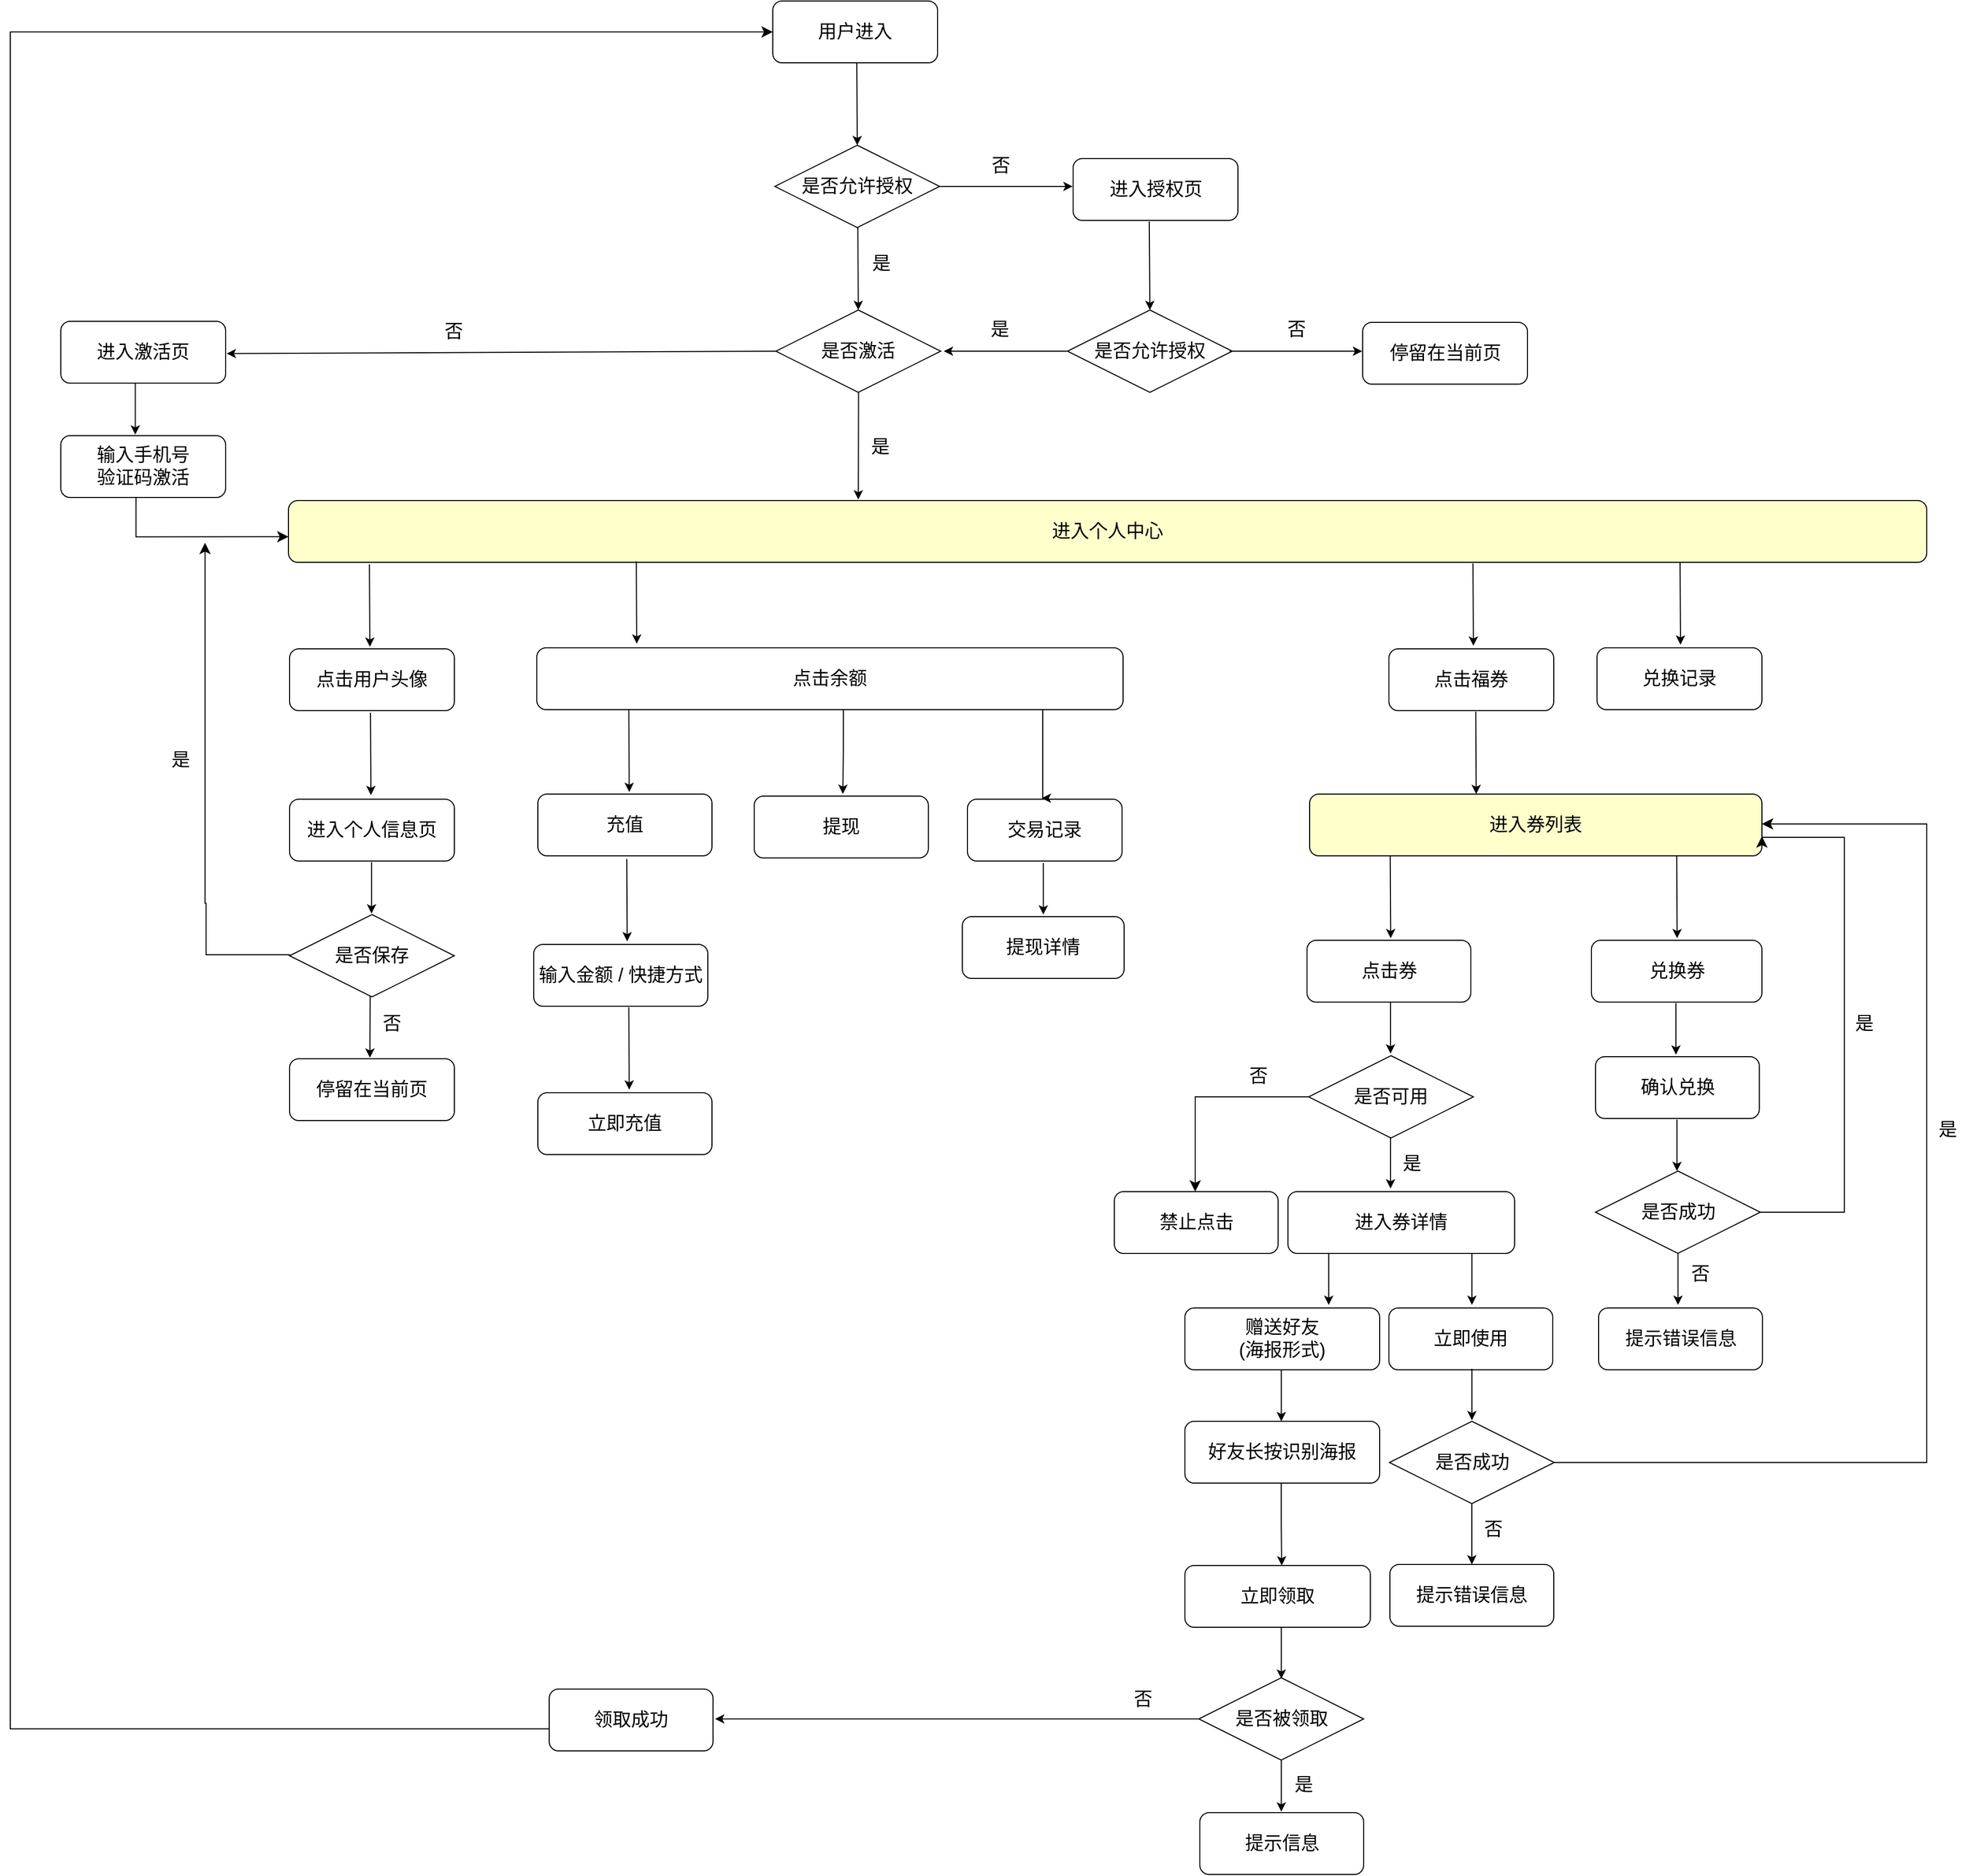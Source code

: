 <mxfile version="21.2.9" type="github">
  <diagram name="第 1 页" id="RvbOkiFRiEU_Y_Q_C5jR">
    <mxGraphModel dx="3447" dy="3249" grid="1" gridSize="10" guides="1" tooltips="1" connect="1" arrows="1" fold="1" page="1" pageScale="1" pageWidth="827" pageHeight="1169" math="0" shadow="0">
      <root>
        <mxCell id="0" />
        <mxCell id="1" parent="0" />
        <mxCell id="TUClwBRdHytam8DGEJX_-6" value="&lt;font style=&quot;font-size: 18px;&quot;&gt;是否激活&lt;/font&gt;" style="rhombus;whiteSpace=wrap;html=1;" vertex="1" parent="1">
          <mxGeometry x="-817" y="-976" width="160" height="80" as="geometry" />
        </mxCell>
        <mxCell id="TUClwBRdHytam8DGEJX_-8" value="" style="endArrow=classic;html=1;rounded=0;" edge="1" parent="1">
          <mxGeometry width="50" height="50" relative="1" as="geometry">
            <mxPoint x="-736.71" y="-896" as="sourcePoint" />
            <mxPoint x="-737" y="-792" as="targetPoint" />
          </mxGeometry>
        </mxCell>
        <mxCell id="TUClwBRdHytam8DGEJX_-10" value="&lt;font style=&quot;font-size: 18px;&quot;&gt;是&lt;/font&gt;" style="text;html=1;align=center;verticalAlign=middle;resizable=0;points=[];autosize=1;strokeColor=none;fillColor=none;" vertex="1" parent="1">
          <mxGeometry x="-736" y="-863" width="40" height="40" as="geometry" />
        </mxCell>
        <mxCell id="TUClwBRdHytam8DGEJX_-11" value="" style="endArrow=classic;html=1;rounded=0;exitX=0;exitY=0.5;exitDx=0;exitDy=0;" edge="1" parent="1" source="TUClwBRdHytam8DGEJX_-6">
          <mxGeometry width="50" height="50" relative="1" as="geometry">
            <mxPoint x="-907.0" y="-935.44" as="sourcePoint" />
            <mxPoint x="-1350" y="-933.71" as="targetPoint" />
          </mxGeometry>
        </mxCell>
        <mxCell id="TUClwBRdHytam8DGEJX_-13" value="&lt;font style=&quot;font-size: 18px;&quot;&gt;否&lt;/font&gt;" style="text;html=1;align=center;verticalAlign=middle;resizable=0;points=[];autosize=1;strokeColor=none;fillColor=none;" vertex="1" parent="1">
          <mxGeometry x="-1150" y="-975" width="40" height="40" as="geometry" />
        </mxCell>
        <mxCell id="TUClwBRdHytam8DGEJX_-14" value="&lt;font style=&quot;font-size: 18px;&quot;&gt;进入个人中心&lt;/font&gt;" style="rounded=1;whiteSpace=wrap;html=1;fillColor=#FFFFCC;" vertex="1" parent="1">
          <mxGeometry x="-1290" y="-791" width="1590" height="60" as="geometry" />
        </mxCell>
        <mxCell id="TUClwBRdHytam8DGEJX_-15" value="&lt;font style=&quot;font-size: 18px;&quot;&gt;进入激活页&lt;/font&gt;" style="rounded=1;whiteSpace=wrap;html=1;" vertex="1" parent="1">
          <mxGeometry x="-1511" y="-965" width="160" height="60" as="geometry" />
        </mxCell>
        <mxCell id="TUClwBRdHytam8DGEJX_-17" value="" style="edgeStyle=segmentEdgeStyle;endArrow=classic;html=1;curved=0;rounded=0;endSize=8;startSize=8;entryX=0;entryY=0.586;entryDx=0;entryDy=0;entryPerimeter=0;" edge="1" parent="1" target="TUClwBRdHytam8DGEJX_-14">
          <mxGeometry width="50" height="50" relative="1" as="geometry">
            <mxPoint x="-1438" y="-796" as="sourcePoint" />
            <mxPoint x="-1208" y="-755" as="targetPoint" />
            <Array as="points">
              <mxPoint x="-1438" y="-756" />
            </Array>
          </mxGeometry>
        </mxCell>
        <mxCell id="TUClwBRdHytam8DGEJX_-18" value="&lt;font style=&quot;font-size: 18px;&quot;&gt;输入手机号&lt;br&gt;验证码激活&lt;br&gt;&lt;/font&gt;" style="rounded=1;whiteSpace=wrap;html=1;" vertex="1" parent="1">
          <mxGeometry x="-1511" y="-854" width="160" height="60" as="geometry" />
        </mxCell>
        <mxCell id="TUClwBRdHytam8DGEJX_-19" value="" style="endArrow=classic;html=1;rounded=0;" edge="1" parent="1">
          <mxGeometry width="50" height="50" relative="1" as="geometry">
            <mxPoint x="-1438.71" y="-905" as="sourcePoint" />
            <mxPoint x="-1438.71" y="-855" as="targetPoint" />
          </mxGeometry>
        </mxCell>
        <mxCell id="TUClwBRdHytam8DGEJX_-20" value="" style="endArrow=classic;html=1;rounded=0;" edge="1" parent="1">
          <mxGeometry width="50" height="50" relative="1" as="geometry">
            <mxPoint x="-1211.43" y="-729" as="sourcePoint" />
            <mxPoint x="-1211" y="-649" as="targetPoint" />
          </mxGeometry>
        </mxCell>
        <mxCell id="TUClwBRdHytam8DGEJX_-21" value="" style="endArrow=classic;html=1;rounded=0;" edge="1" parent="1">
          <mxGeometry width="50" height="50" relative="1" as="geometry">
            <mxPoint x="-737.43" y="-1056" as="sourcePoint" />
            <mxPoint x="-737" y="-976" as="targetPoint" />
          </mxGeometry>
        </mxCell>
        <mxCell id="TUClwBRdHytam8DGEJX_-22" value="&lt;font style=&quot;font-size: 18px;&quot;&gt;点击用户头像&lt;/font&gt;" style="rounded=1;whiteSpace=wrap;html=1;" vertex="1" parent="1">
          <mxGeometry x="-1289" y="-647" width="160" height="60" as="geometry" />
        </mxCell>
        <mxCell id="TUClwBRdHytam8DGEJX_-25" value="" style="endArrow=classic;html=1;rounded=0;" edge="1" parent="1">
          <mxGeometry width="50" height="50" relative="1" as="geometry">
            <mxPoint x="-1210.43" y="-585" as="sourcePoint" />
            <mxPoint x="-1210" y="-505" as="targetPoint" />
          </mxGeometry>
        </mxCell>
        <mxCell id="TUClwBRdHytam8DGEJX_-26" value="&lt;font style=&quot;font-size: 18px;&quot;&gt;进入个人信息页&lt;/font&gt;" style="rounded=1;whiteSpace=wrap;html=1;" vertex="1" parent="1">
          <mxGeometry x="-1289" y="-501" width="160" height="60" as="geometry" />
        </mxCell>
        <mxCell id="TUClwBRdHytam8DGEJX_-27" value="&lt;font style=&quot;font-size: 18px;&quot;&gt;是否保存&lt;/font&gt;" style="rhombus;whiteSpace=wrap;html=1;" vertex="1" parent="1">
          <mxGeometry x="-1289" y="-389" width="160" height="80" as="geometry" />
        </mxCell>
        <mxCell id="TUClwBRdHytam8DGEJX_-29" value="" style="endArrow=classic;html=1;rounded=0;" edge="1" parent="1">
          <mxGeometry width="50" height="50" relative="1" as="geometry">
            <mxPoint x="-1209.43" y="-440" as="sourcePoint" />
            <mxPoint x="-1209.43" y="-390" as="targetPoint" />
          </mxGeometry>
        </mxCell>
        <mxCell id="TUClwBRdHytam8DGEJX_-32" value="" style="edgeStyle=segmentEdgeStyle;endArrow=classic;html=1;curved=0;rounded=0;endSize=8;startSize=8;exitX=0;exitY=0.5;exitDx=0;exitDy=0;" edge="1" parent="1" source="TUClwBRdHytam8DGEJX_-27">
          <mxGeometry width="50" height="50" relative="1" as="geometry">
            <mxPoint x="-1270" y="-350" as="sourcePoint" />
            <mxPoint x="-1371" y="-750" as="targetPoint" />
            <Array as="points">
              <mxPoint x="-1370" y="-350" />
              <mxPoint x="-1370" y="-400" />
            </Array>
          </mxGeometry>
        </mxCell>
        <mxCell id="TUClwBRdHytam8DGEJX_-33" value="&lt;font style=&quot;font-size: 18px;&quot;&gt;是&lt;/font&gt;" style="text;html=1;align=center;verticalAlign=middle;resizable=0;points=[];autosize=1;strokeColor=none;fillColor=none;" vertex="1" parent="1">
          <mxGeometry x="-1415" y="-559" width="40" height="40" as="geometry" />
        </mxCell>
        <mxCell id="TUClwBRdHytam8DGEJX_-36" value="" style="endArrow=classic;html=1;rounded=0;" edge="1" parent="1">
          <mxGeometry width="50" height="50" relative="1" as="geometry">
            <mxPoint x="-1210.71" y="-310" as="sourcePoint" />
            <mxPoint x="-1211" y="-250" as="targetPoint" />
          </mxGeometry>
        </mxCell>
        <mxCell id="TUClwBRdHytam8DGEJX_-37" value="&lt;font style=&quot;font-size: 18px;&quot;&gt;否&lt;/font&gt;" style="text;html=1;align=center;verticalAlign=middle;resizable=0;points=[];autosize=1;strokeColor=none;fillColor=none;" vertex="1" parent="1">
          <mxGeometry x="-1210" y="-303" width="40" height="40" as="geometry" />
        </mxCell>
        <mxCell id="TUClwBRdHytam8DGEJX_-38" value="&lt;font style=&quot;font-size: 18px;&quot;&gt;停留在当前页&lt;/font&gt;" style="rounded=1;whiteSpace=wrap;html=1;" vertex="1" parent="1">
          <mxGeometry x="-1289" y="-249" width="160" height="60" as="geometry" />
        </mxCell>
        <mxCell id="TUClwBRdHytam8DGEJX_-39" value="" style="endArrow=classic;html=1;rounded=0;" edge="1" parent="1">
          <mxGeometry width="50" height="50" relative="1" as="geometry">
            <mxPoint x="-952.43" y="-732" as="sourcePoint" />
            <mxPoint x="-952" y="-652" as="targetPoint" />
          </mxGeometry>
        </mxCell>
        <mxCell id="TUClwBRdHytam8DGEJX_-138" style="edgeStyle=orthogonalEdgeStyle;rounded=0;orthogonalLoop=1;jettySize=auto;html=1;entryX=0.509;entryY=-0.036;entryDx=0;entryDy=0;entryPerimeter=0;" edge="1" parent="1" target="TUClwBRdHytam8DGEJX_-134">
          <mxGeometry relative="1" as="geometry">
            <mxPoint x="-751.476" y="-588" as="sourcePoint" />
            <mxPoint x="-751.992" y="-501.72" as="targetPoint" />
            <Array as="points">
              <mxPoint x="-751" y="-550" />
              <mxPoint x="-752" y="-550" />
            </Array>
          </mxGeometry>
        </mxCell>
        <mxCell id="TUClwBRdHytam8DGEJX_-40" value="&lt;font style=&quot;font-size: 18px;&quot;&gt;点击余额&lt;/font&gt;" style="rounded=1;whiteSpace=wrap;html=1;" vertex="1" parent="1">
          <mxGeometry x="-1049" y="-648" width="569" height="60" as="geometry" />
        </mxCell>
        <mxCell id="TUClwBRdHytam8DGEJX_-41" value="&lt;font style=&quot;font-size: 18px;&quot;&gt;点击福券&lt;/font&gt;" style="rounded=1;whiteSpace=wrap;html=1;" vertex="1" parent="1">
          <mxGeometry x="-222" y="-647" width="160" height="60" as="geometry" />
        </mxCell>
        <mxCell id="TUClwBRdHytam8DGEJX_-42" value="" style="endArrow=classic;html=1;rounded=0;" edge="1" parent="1">
          <mxGeometry width="50" height="50" relative="1" as="geometry">
            <mxPoint x="-140.43" y="-730" as="sourcePoint" />
            <mxPoint x="-140" y="-650" as="targetPoint" />
          </mxGeometry>
        </mxCell>
        <mxCell id="TUClwBRdHytam8DGEJX_-43" value="" style="endArrow=classic;html=1;rounded=0;" edge="1" parent="1">
          <mxGeometry width="50" height="50" relative="1" as="geometry">
            <mxPoint x="-959.71" y="-588" as="sourcePoint" />
            <mxPoint x="-959.28" y="-508" as="targetPoint" />
          </mxGeometry>
        </mxCell>
        <mxCell id="TUClwBRdHytam8DGEJX_-46" value="&lt;font style=&quot;font-size: 18px;&quot;&gt;交易记录&lt;/font&gt;" style="rounded=1;whiteSpace=wrap;html=1;" vertex="1" parent="1">
          <mxGeometry x="-631" y="-501" width="150" height="60" as="geometry" />
        </mxCell>
        <mxCell id="TUClwBRdHytam8DGEJX_-47" value="" style="endArrow=classic;html=1;rounded=0;" edge="1" parent="1">
          <mxGeometry width="50" height="50" relative="1" as="geometry">
            <mxPoint x="-137.71" y="-586" as="sourcePoint" />
            <mxPoint x="-137.28" y="-506" as="targetPoint" />
          </mxGeometry>
        </mxCell>
        <mxCell id="TUClwBRdHytam8DGEJX_-48" value="&lt;font style=&quot;font-size: 18px;&quot;&gt;进入券列表&lt;/font&gt;" style="rounded=1;whiteSpace=wrap;html=1;fillColor=#FFFFCC;" vertex="1" parent="1">
          <mxGeometry x="-299" y="-506" width="439" height="60" as="geometry" />
        </mxCell>
        <mxCell id="TUClwBRdHytam8DGEJX_-49" value="" style="endArrow=classic;html=1;rounded=0;" edge="1" parent="1">
          <mxGeometry width="50" height="50" relative="1" as="geometry">
            <mxPoint x="-220.71" y="-446" as="sourcePoint" />
            <mxPoint x="-220.28" y="-366" as="targetPoint" />
          </mxGeometry>
        </mxCell>
        <mxCell id="TUClwBRdHytam8DGEJX_-50" value="&lt;font style=&quot;font-size: 18px;&quot;&gt;点击券&lt;/font&gt;" style="rounded=1;whiteSpace=wrap;html=1;" vertex="1" parent="1">
          <mxGeometry x="-301.5" y="-364" width="159" height="60" as="geometry" />
        </mxCell>
        <mxCell id="TUClwBRdHytam8DGEJX_-51" value="&lt;font style=&quot;font-size: 18px;&quot;&gt;是否可用&lt;/font&gt;" style="rhombus;whiteSpace=wrap;html=1;" vertex="1" parent="1">
          <mxGeometry x="-300" y="-252" width="160" height="80" as="geometry" />
        </mxCell>
        <mxCell id="TUClwBRdHytam8DGEJX_-52" value="" style="endArrow=classic;html=1;rounded=0;" edge="1" parent="1">
          <mxGeometry width="50" height="50" relative="1" as="geometry">
            <mxPoint x="-220.43" y="-304" as="sourcePoint" />
            <mxPoint x="-220.43" y="-254" as="targetPoint" />
          </mxGeometry>
        </mxCell>
        <mxCell id="TUClwBRdHytam8DGEJX_-53" value="" style="endArrow=classic;html=1;rounded=0;" edge="1" parent="1">
          <mxGeometry width="50" height="50" relative="1" as="geometry">
            <mxPoint x="-220.43" y="-173" as="sourcePoint" />
            <mxPoint x="-220.43" y="-123" as="targetPoint" />
          </mxGeometry>
        </mxCell>
        <mxCell id="TUClwBRdHytam8DGEJX_-54" value="&lt;font style=&quot;font-size: 18px;&quot;&gt;是&lt;/font&gt;" style="text;html=1;align=center;verticalAlign=middle;resizable=0;points=[];autosize=1;strokeColor=none;fillColor=none;" vertex="1" parent="1">
          <mxGeometry x="-220" y="-167" width="40" height="40" as="geometry" />
        </mxCell>
        <mxCell id="TUClwBRdHytam8DGEJX_-55" value="&lt;font style=&quot;font-size: 18px;&quot;&gt;进入券详情&lt;br&gt;&lt;/font&gt;" style="rounded=1;whiteSpace=wrap;html=1;" vertex="1" parent="1">
          <mxGeometry x="-320" y="-120" width="220" height="60" as="geometry" />
        </mxCell>
        <mxCell id="TUClwBRdHytam8DGEJX_-56" value="" style="endArrow=classic;html=1;rounded=0;" edge="1" parent="1">
          <mxGeometry width="50" height="50" relative="1" as="geometry">
            <mxPoint x="57.29" y="-446" as="sourcePoint" />
            <mxPoint x="57.72" y="-366" as="targetPoint" />
          </mxGeometry>
        </mxCell>
        <mxCell id="TUClwBRdHytam8DGEJX_-57" value="&lt;font style=&quot;font-size: 18px;&quot;&gt;兑换券&lt;/font&gt;" style="rounded=1;whiteSpace=wrap;html=1;" vertex="1" parent="1">
          <mxGeometry x="-25.5" y="-364" width="165.5" height="60" as="geometry" />
        </mxCell>
        <mxCell id="TUClwBRdHytam8DGEJX_-59" value="&lt;font style=&quot;font-size: 18px;&quot;&gt;否&lt;/font&gt;" style="text;html=1;align=center;verticalAlign=middle;resizable=0;points=[];autosize=1;strokeColor=none;fillColor=none;" vertex="1" parent="1">
          <mxGeometry x="-369" y="-252" width="40" height="40" as="geometry" />
        </mxCell>
        <mxCell id="TUClwBRdHytam8DGEJX_-60" value="&lt;font style=&quot;font-size: 18px;&quot;&gt;禁止点击&lt;/font&gt;" style="rounded=1;whiteSpace=wrap;html=1;" vertex="1" parent="1">
          <mxGeometry x="-488.5" y="-120" width="159" height="60" as="geometry" />
        </mxCell>
        <mxCell id="TUClwBRdHytam8DGEJX_-61" value="" style="edgeStyle=segmentEdgeStyle;endArrow=classic;html=1;curved=0;rounded=0;endSize=8;startSize=8;exitX=0;exitY=0.5;exitDx=0;exitDy=0;" edge="1" parent="1" source="TUClwBRdHytam8DGEJX_-51">
          <mxGeometry width="50" height="50" relative="1" as="geometry">
            <mxPoint x="-354" y="-140" as="sourcePoint" />
            <mxPoint x="-410" y="-120" as="targetPoint" />
            <Array as="points">
              <mxPoint x="-410" y="-212" />
            </Array>
          </mxGeometry>
        </mxCell>
        <mxCell id="TUClwBRdHytam8DGEJX_-63" value="" style="endArrow=classic;html=1;rounded=0;" edge="1" parent="1">
          <mxGeometry width="50" height="50" relative="1" as="geometry">
            <mxPoint x="56.57" y="-303" as="sourcePoint" />
            <mxPoint x="56.57" y="-253" as="targetPoint" />
          </mxGeometry>
        </mxCell>
        <mxCell id="TUClwBRdHytam8DGEJX_-64" value="&lt;font style=&quot;font-size: 18px;&quot;&gt;确认兑换&lt;/font&gt;" style="rounded=1;whiteSpace=wrap;html=1;" vertex="1" parent="1">
          <mxGeometry x="-21.5" y="-251" width="159" height="60" as="geometry" />
        </mxCell>
        <mxCell id="TUClwBRdHytam8DGEJX_-65" value="" style="endArrow=classic;html=1;rounded=0;" edge="1" parent="1">
          <mxGeometry width="50" height="50" relative="1" as="geometry">
            <mxPoint x="57.57" y="-190" as="sourcePoint" />
            <mxPoint x="57.57" y="-140" as="targetPoint" />
          </mxGeometry>
        </mxCell>
        <mxCell id="TUClwBRdHytam8DGEJX_-67" value="&lt;font style=&quot;font-size: 18px;&quot;&gt;是否成功&lt;/font&gt;" style="rhombus;whiteSpace=wrap;html=1;" vertex="1" parent="1">
          <mxGeometry x="-21.5" y="-140" width="160" height="80" as="geometry" />
        </mxCell>
        <mxCell id="TUClwBRdHytam8DGEJX_-68" value="" style="endArrow=classic;html=1;rounded=0;" edge="1" parent="1">
          <mxGeometry width="50" height="50" relative="1" as="geometry">
            <mxPoint x="58.57" y="-60" as="sourcePoint" />
            <mxPoint x="58.57" y="-10" as="targetPoint" />
          </mxGeometry>
        </mxCell>
        <mxCell id="TUClwBRdHytam8DGEJX_-69" value="&lt;font style=&quot;font-size: 18px;&quot;&gt;否&lt;/font&gt;" style="text;html=1;align=center;verticalAlign=middle;resizable=0;points=[];autosize=1;strokeColor=none;fillColor=none;" vertex="1" parent="1">
          <mxGeometry x="60" y="-60" width="40" height="40" as="geometry" />
        </mxCell>
        <mxCell id="TUClwBRdHytam8DGEJX_-70" value="&lt;font style=&quot;font-size: 18px;&quot;&gt;提示错误信息&lt;/font&gt;" style="rounded=1;whiteSpace=wrap;html=1;" vertex="1" parent="1">
          <mxGeometry x="-18.5" y="-7" width="159" height="60" as="geometry" />
        </mxCell>
        <mxCell id="TUClwBRdHytam8DGEJX_-71" value="" style="edgeStyle=segmentEdgeStyle;endArrow=classic;html=1;curved=0;rounded=0;endSize=8;startSize=8;exitX=1;exitY=0.5;exitDx=0;exitDy=0;" edge="1" parent="1" source="TUClwBRdHytam8DGEJX_-67">
          <mxGeometry width="50" height="50" relative="1" as="geometry">
            <mxPoint x="41.5" y="-88" as="sourcePoint" />
            <mxPoint x="140" y="-465" as="targetPoint" />
            <Array as="points">
              <mxPoint x="220" y="-100" />
              <mxPoint x="220" y="-464" />
              <mxPoint x="140" y="-464" />
            </Array>
          </mxGeometry>
        </mxCell>
        <mxCell id="TUClwBRdHytam8DGEJX_-72" value="&lt;font style=&quot;font-size: 18px;&quot;&gt;是&lt;/font&gt;" style="text;html=1;align=center;verticalAlign=middle;resizable=0;points=[];autosize=1;strokeColor=none;fillColor=none;" vertex="1" parent="1">
          <mxGeometry x="219" y="-303" width="40" height="40" as="geometry" />
        </mxCell>
        <mxCell id="TUClwBRdHytam8DGEJX_-75" value="" style="endArrow=classic;html=1;rounded=0;" edge="1" parent="1">
          <mxGeometry width="50" height="50" relative="1" as="geometry">
            <mxPoint x="-280.43" y="-60" as="sourcePoint" />
            <mxPoint x="-280.43" y="-10" as="targetPoint" />
          </mxGeometry>
        </mxCell>
        <mxCell id="TUClwBRdHytam8DGEJX_-76" value="&lt;span style=&quot;font-size: 18px;&quot;&gt;立即使用&lt;/span&gt;" style="rounded=1;whiteSpace=wrap;html=1;" vertex="1" parent="1">
          <mxGeometry x="-222" y="-7" width="159" height="60" as="geometry" />
        </mxCell>
        <mxCell id="TUClwBRdHytam8DGEJX_-77" value="&lt;font style=&quot;font-size: 18px;&quot;&gt;是否成功&lt;/font&gt;" style="rhombus;whiteSpace=wrap;html=1;" vertex="1" parent="1">
          <mxGeometry x="-221.5" y="103" width="160" height="80" as="geometry" />
        </mxCell>
        <mxCell id="TUClwBRdHytam8DGEJX_-78" value="" style="endArrow=classic;html=1;rounded=0;" edge="1" parent="1">
          <mxGeometry width="50" height="50" relative="1" as="geometry">
            <mxPoint x="-141.43" y="52" as="sourcePoint" />
            <mxPoint x="-141.43" y="102" as="targetPoint" />
          </mxGeometry>
        </mxCell>
        <mxCell id="TUClwBRdHytam8DGEJX_-79" value="&lt;font style=&quot;font-size: 18px;&quot;&gt;提示错误信息&lt;/font&gt;" style="rounded=1;whiteSpace=wrap;html=1;" vertex="1" parent="1">
          <mxGeometry x="-221" y="242" width="159" height="60" as="geometry" />
        </mxCell>
        <mxCell id="TUClwBRdHytam8DGEJX_-81" value="&lt;font style=&quot;font-size: 18px;&quot;&gt;否&lt;/font&gt;" style="text;html=1;align=center;verticalAlign=middle;resizable=0;points=[];autosize=1;strokeColor=none;fillColor=none;" vertex="1" parent="1">
          <mxGeometry x="-141" y="188" width="40" height="40" as="geometry" />
        </mxCell>
        <mxCell id="TUClwBRdHytam8DGEJX_-83" value="" style="edgeStyle=segmentEdgeStyle;endArrow=classic;html=1;curved=0;rounded=0;endSize=8;startSize=8;exitX=1;exitY=0.5;exitDx=0;exitDy=0;" edge="1" parent="1" source="TUClwBRdHytam8DGEJX_-77">
          <mxGeometry width="50" height="50" relative="1" as="geometry">
            <mxPoint x="-60" y="143" as="sourcePoint" />
            <mxPoint x="140" y="-477" as="targetPoint" />
            <Array as="points">
              <mxPoint x="300" y="143" />
              <mxPoint x="300" y="-477" />
            </Array>
          </mxGeometry>
        </mxCell>
        <mxCell id="TUClwBRdHytam8DGEJX_-84" value="&lt;font style=&quot;font-size: 18px;&quot;&gt;是&lt;/font&gt;" style="text;html=1;align=center;verticalAlign=middle;resizable=0;points=[];autosize=1;strokeColor=none;fillColor=none;" vertex="1" parent="1">
          <mxGeometry x="300" y="-200" width="40" height="40" as="geometry" />
        </mxCell>
        <mxCell id="TUClwBRdHytam8DGEJX_-85" value="" style="endArrow=classic;html=1;rounded=0;entryX=0.5;entryY=0;entryDx=0;entryDy=0;exitX=0.5;exitY=1;exitDx=0;exitDy=0;" edge="1" parent="1" source="TUClwBRdHytam8DGEJX_-77" target="TUClwBRdHytam8DGEJX_-79">
          <mxGeometry width="50" height="50" relative="1" as="geometry">
            <mxPoint x="-141.43" y="184" as="sourcePoint" />
            <mxPoint x="-141.43" y="234" as="targetPoint" />
          </mxGeometry>
        </mxCell>
        <mxCell id="TUClwBRdHytam8DGEJX_-87" value="&lt;span style=&quot;font-size: 18px;&quot;&gt;兑换记录&lt;/span&gt;" style="rounded=1;whiteSpace=wrap;html=1;" vertex="1" parent="1">
          <mxGeometry x="-20" y="-648" width="160" height="60" as="geometry" />
        </mxCell>
        <mxCell id="TUClwBRdHytam8DGEJX_-88" value="" style="endArrow=classic;html=1;rounded=0;" edge="1" parent="1">
          <mxGeometry width="50" height="50" relative="1" as="geometry">
            <mxPoint x="60.57" y="-731" as="sourcePoint" />
            <mxPoint x="61" y="-651" as="targetPoint" />
          </mxGeometry>
        </mxCell>
        <mxCell id="TUClwBRdHytam8DGEJX_-90" value="&lt;font style=&quot;font-size: 18px;&quot;&gt;提现详情&lt;/font&gt;" style="rounded=1;whiteSpace=wrap;html=1;" vertex="1" parent="1">
          <mxGeometry x="-636" y="-387" width="157" height="60" as="geometry" />
        </mxCell>
        <mxCell id="TUClwBRdHytam8DGEJX_-91" value="" style="endArrow=classic;html=1;rounded=0;" edge="1" parent="1">
          <mxGeometry width="50" height="50" relative="1" as="geometry">
            <mxPoint x="-557.43" y="-439" as="sourcePoint" />
            <mxPoint x="-557.43" y="-389" as="targetPoint" />
          </mxGeometry>
        </mxCell>
        <mxCell id="TUClwBRdHytam8DGEJX_-95" value="&lt;font style=&quot;font-size: 18px;&quot;&gt;用户进入&lt;/font&gt;" style="rounded=1;whiteSpace=wrap;html=1;" vertex="1" parent="1">
          <mxGeometry x="-820" y="-1276" width="160" height="60" as="geometry" />
        </mxCell>
        <mxCell id="TUClwBRdHytam8DGEJX_-96" value="&lt;font style=&quot;font-size: 18px;&quot;&gt;是否允许授权&lt;/font&gt;" style="rhombus;whiteSpace=wrap;html=1;" vertex="1" parent="1">
          <mxGeometry x="-818" y="-1136" width="160" height="80" as="geometry" />
        </mxCell>
        <mxCell id="TUClwBRdHytam8DGEJX_-97" value="" style="endArrow=classic;html=1;rounded=0;" edge="1" parent="1">
          <mxGeometry width="50" height="50" relative="1" as="geometry">
            <mxPoint x="-738.43" y="-1216" as="sourcePoint" />
            <mxPoint x="-738" y="-1136" as="targetPoint" />
          </mxGeometry>
        </mxCell>
        <mxCell id="TUClwBRdHytam8DGEJX_-98" value="" style="endArrow=classic;html=1;rounded=0;exitX=0;exitY=0.507;exitDx=0;exitDy=0;exitPerimeter=0;" edge="1" parent="1">
          <mxGeometry width="50" height="50" relative="1" as="geometry">
            <mxPoint x="-657.5" y="-1096" as="sourcePoint" />
            <mxPoint x="-529" y="-1096" as="targetPoint" />
          </mxGeometry>
        </mxCell>
        <mxCell id="TUClwBRdHytam8DGEJX_-99" value="&lt;font style=&quot;font-size: 18px;&quot;&gt;否&lt;/font&gt;" style="text;html=1;align=center;verticalAlign=middle;resizable=0;points=[];autosize=1;strokeColor=none;fillColor=none;" vertex="1" parent="1">
          <mxGeometry x="-619" y="-1136" width="40" height="40" as="geometry" />
        </mxCell>
        <UserObject label="&lt;font style=&quot;font-size: 18px;&quot;&gt;进入授权页&lt;/font&gt;" link="http://zk-web-object.oss-cn-qingdao.aliyuncs.com/guocai/test-share.png" id="TUClwBRdHytam8DGEJX_-100">
          <mxCell style="rounded=1;whiteSpace=wrap;html=1;" vertex="1" parent="1">
            <mxGeometry x="-528.5" y="-1123" width="160" height="60" as="geometry" />
          </mxCell>
        </UserObject>
        <mxCell id="TUClwBRdHytam8DGEJX_-101" value="&lt;font style=&quot;font-size: 18px;&quot;&gt;是&lt;/font&gt;" style="text;html=1;align=center;verticalAlign=middle;resizable=0;points=[];autosize=1;strokeColor=none;fillColor=none;" vertex="1" parent="1">
          <mxGeometry x="-735" y="-1041" width="40" height="40" as="geometry" />
        </mxCell>
        <mxCell id="TUClwBRdHytam8DGEJX_-102" value="&lt;font style=&quot;font-size: 18px;&quot;&gt;是否允许授权&lt;/font&gt;" style="rhombus;whiteSpace=wrap;html=1;" vertex="1" parent="1">
          <mxGeometry x="-534" y="-976" width="160" height="80" as="geometry" />
        </mxCell>
        <mxCell id="TUClwBRdHytam8DGEJX_-103" value="" style="endArrow=classic;html=1;rounded=0;exitX=0.487;exitY=1.001;exitDx=0;exitDy=0;exitPerimeter=0;" edge="1" parent="1">
          <mxGeometry width="50" height="50" relative="1" as="geometry">
            <mxPoint x="-454.58" y="-1061.94" as="sourcePoint" />
            <mxPoint x="-454" y="-976" as="targetPoint" />
          </mxGeometry>
        </mxCell>
        <mxCell id="TUClwBRdHytam8DGEJX_-104" value="" style="endArrow=classic;html=1;rounded=0;exitX=0;exitY=0.507;exitDx=0;exitDy=0;exitPerimeter=0;" edge="1" parent="1">
          <mxGeometry width="50" height="50" relative="1" as="geometry">
            <mxPoint x="-534.5" y="-936" as="sourcePoint" />
            <mxPoint x="-654" y="-936" as="targetPoint" />
          </mxGeometry>
        </mxCell>
        <mxCell id="TUClwBRdHytam8DGEJX_-105" value="&lt;font style=&quot;font-size: 18px;&quot;&gt;是&lt;/font&gt;" style="text;html=1;align=center;verticalAlign=middle;resizable=0;points=[];autosize=1;strokeColor=none;fillColor=none;" vertex="1" parent="1">
          <mxGeometry x="-620" y="-977" width="40" height="40" as="geometry" />
        </mxCell>
        <mxCell id="TUClwBRdHytam8DGEJX_-106" value="&lt;font style=&quot;font-size: 18px;&quot;&gt;否&lt;/font&gt;" style="text;html=1;align=center;verticalAlign=middle;resizable=0;points=[];autosize=1;strokeColor=none;fillColor=none;" vertex="1" parent="1">
          <mxGeometry x="-332" y="-977" width="40" height="40" as="geometry" />
        </mxCell>
        <mxCell id="TUClwBRdHytam8DGEJX_-107" value="" style="endArrow=classic;html=1;rounded=0;exitX=0;exitY=0.507;exitDx=0;exitDy=0;exitPerimeter=0;" edge="1" parent="1">
          <mxGeometry width="50" height="50" relative="1" as="geometry">
            <mxPoint x="-376.5" y="-936" as="sourcePoint" />
            <mxPoint x="-248" y="-936" as="targetPoint" />
          </mxGeometry>
        </mxCell>
        <mxCell id="TUClwBRdHytam8DGEJX_-108" value="&lt;font style=&quot;font-size: 18px;&quot;&gt;停留在当前页&lt;/font&gt;" style="rounded=1;whiteSpace=wrap;html=1;" vertex="1" parent="1">
          <mxGeometry x="-247.5" y="-964" width="160" height="60" as="geometry" />
        </mxCell>
        <UserObject label="&lt;font style=&quot;font-size: 18px;&quot;&gt;赠送好友&lt;br&gt;(海报形式)&lt;/font&gt;" link="http://zk-web-object.oss-cn-qingdao.aliyuncs.com/guocai/test-share.png" linkTarget="_blank" id="TUClwBRdHytam8DGEJX_-114">
          <mxCell style="rounded=1;whiteSpace=wrap;html=1;" vertex="1" parent="1">
            <mxGeometry x="-420" y="-7" width="189" height="60" as="geometry" />
          </mxCell>
        </UserObject>
        <mxCell id="TUClwBRdHytam8DGEJX_-115" value="" style="endArrow=classic;html=1;rounded=0;" edge="1" parent="1">
          <mxGeometry width="50" height="50" relative="1" as="geometry">
            <mxPoint x="-141.43" y="-60" as="sourcePoint" />
            <mxPoint x="-141.43" y="-10" as="targetPoint" />
          </mxGeometry>
        </mxCell>
        <mxCell id="TUClwBRdHytam8DGEJX_-116" value="" style="endArrow=classic;html=1;rounded=0;" edge="1" parent="1">
          <mxGeometry width="50" height="50" relative="1" as="geometry">
            <mxPoint x="-326.43" y="53" as="sourcePoint" />
            <mxPoint x="-326.43" y="103" as="targetPoint" />
          </mxGeometry>
        </mxCell>
        <mxCell id="TUClwBRdHytam8DGEJX_-120" value="" style="edgeStyle=orthogonalEdgeStyle;rounded=0;orthogonalLoop=1;jettySize=auto;html=1;" edge="1" parent="1">
          <mxGeometry relative="1" as="geometry">
            <mxPoint x="-326.5" y="163" as="sourcePoint" />
            <mxPoint x="-326" y="243" as="targetPoint" />
            <Array as="points">
              <mxPoint x="-326" y="203" />
              <mxPoint x="-326" y="203" />
            </Array>
          </mxGeometry>
        </mxCell>
        <UserObject label="&lt;font style=&quot;font-size: 18px;&quot;&gt;好友长按识别海报&lt;/font&gt;" link="http://zk-web-object.oss-cn-qingdao.aliyuncs.com/guocai/test-share.png" linkTarget="_blank" id="TUClwBRdHytam8DGEJX_-118">
          <mxCell style="rounded=1;whiteSpace=wrap;html=1;" vertex="1" parent="1">
            <mxGeometry x="-420" y="103" width="189" height="60" as="geometry" />
          </mxCell>
        </UserObject>
        <mxCell id="TUClwBRdHytam8DGEJX_-119" value="&lt;font style=&quot;font-size: 18px;&quot;&gt;立即领取&lt;/font&gt;" style="whiteSpace=wrap;html=1;rounded=1;" vertex="1" parent="1">
          <mxGeometry x="-420" y="243" width="180" height="60" as="geometry" />
        </mxCell>
        <mxCell id="TUClwBRdHytam8DGEJX_-127" value="" style="edgeStyle=orthogonalEdgeStyle;rounded=0;orthogonalLoop=1;jettySize=auto;html=1;" edge="1" parent="1" source="TUClwBRdHytam8DGEJX_-121">
          <mxGeometry relative="1" as="geometry">
            <mxPoint x="-876" y="392" as="targetPoint" />
          </mxGeometry>
        </mxCell>
        <mxCell id="TUClwBRdHytam8DGEJX_-121" value="&lt;font style=&quot;font-size: 18px;&quot;&gt;是否被领取&lt;/font&gt;" style="rhombus;whiteSpace=wrap;html=1;" vertex="1" parent="1">
          <mxGeometry x="-406.5" y="352" width="160" height="80" as="geometry" />
        </mxCell>
        <mxCell id="TUClwBRdHytam8DGEJX_-122" value="" style="endArrow=classic;html=1;rounded=0;" edge="1" parent="1">
          <mxGeometry width="50" height="50" relative="1" as="geometry">
            <mxPoint x="-326.43" y="303" as="sourcePoint" />
            <mxPoint x="-326.43" y="353" as="targetPoint" />
          </mxGeometry>
        </mxCell>
        <mxCell id="TUClwBRdHytam8DGEJX_-123" value="" style="endArrow=classic;html=1;rounded=0;" edge="1" parent="1">
          <mxGeometry width="50" height="50" relative="1" as="geometry">
            <mxPoint x="-326.43" y="432" as="sourcePoint" />
            <mxPoint x="-326.43" y="482" as="targetPoint" />
          </mxGeometry>
        </mxCell>
        <mxCell id="TUClwBRdHytam8DGEJX_-124" value="&lt;font style=&quot;font-size: 18px;&quot;&gt;是&lt;/font&gt;" style="text;html=1;align=center;verticalAlign=middle;resizable=0;points=[];autosize=1;strokeColor=none;fillColor=none;" vertex="1" parent="1">
          <mxGeometry x="-325" y="436" width="40" height="40" as="geometry" />
        </mxCell>
        <mxCell id="TUClwBRdHytam8DGEJX_-125" value="&lt;font style=&quot;font-size: 18px;&quot;&gt;提示信息&lt;/font&gt;" style="rounded=1;whiteSpace=wrap;html=1;" vertex="1" parent="1">
          <mxGeometry x="-405.5" y="483" width="159" height="60" as="geometry" />
        </mxCell>
        <mxCell id="TUClwBRdHytam8DGEJX_-128" value="&lt;font style=&quot;font-size: 18px;&quot;&gt;否&lt;/font&gt;" style="text;html=1;align=center;verticalAlign=middle;resizable=0;points=[];autosize=1;strokeColor=none;fillColor=none;" vertex="1" parent="1">
          <mxGeometry x="-481" y="353" width="40" height="40" as="geometry" />
        </mxCell>
        <mxCell id="TUClwBRdHytam8DGEJX_-129" value="&lt;font style=&quot;font-size: 18px;&quot;&gt;领取成功&lt;/font&gt;" style="rounded=1;whiteSpace=wrap;html=1;" vertex="1" parent="1">
          <mxGeometry x="-1037" y="363" width="159" height="60" as="geometry" />
        </mxCell>
        <mxCell id="TUClwBRdHytam8DGEJX_-131" value="" style="edgeStyle=elbowEdgeStyle;elbow=horizontal;endArrow=classic;html=1;curved=0;rounded=0;endSize=8;startSize=8;entryX=0;entryY=0.5;entryDx=0;entryDy=0;exitX=0;exitY=0.643;exitDx=0;exitDy=0;exitPerimeter=0;" edge="1" parent="1" source="TUClwBRdHytam8DGEJX_-129" target="TUClwBRdHytam8DGEJX_-95">
          <mxGeometry width="50" height="50" relative="1" as="geometry">
            <mxPoint x="-1180" y="400" as="sourcePoint" />
            <mxPoint x="-1550" y="-320" as="targetPoint" />
            <Array as="points">
              <mxPoint x="-1560" y="-440" />
            </Array>
          </mxGeometry>
        </mxCell>
        <mxCell id="TUClwBRdHytam8DGEJX_-134" value="&lt;font style=&quot;font-size: 18px;&quot;&gt;提现&lt;/font&gt;" style="rounded=1;whiteSpace=wrap;html=1;" vertex="1" parent="1">
          <mxGeometry x="-838" y="-504" width="169" height="60" as="geometry" />
        </mxCell>
        <mxCell id="TUClwBRdHytam8DGEJX_-135" value="&lt;font style=&quot;font-size: 18px;&quot;&gt;充值&lt;br&gt;&lt;/font&gt;" style="rounded=1;whiteSpace=wrap;html=1;" vertex="1" parent="1">
          <mxGeometry x="-1048" y="-506" width="169" height="60" as="geometry" />
        </mxCell>
        <mxCell id="TUClwBRdHytam8DGEJX_-139" style="edgeStyle=orthogonalEdgeStyle;rounded=0;orthogonalLoop=1;jettySize=auto;html=1;entryX=0.432;entryY=0.038;entryDx=0;entryDy=0;entryPerimeter=0;" edge="1" parent="1">
          <mxGeometry relative="1" as="geometry">
            <mxPoint x="-558" y="-588" as="sourcePoint" />
            <mxPoint x="-559" y="-502" as="targetPoint" />
            <Array as="points">
              <mxPoint x="-558" y="-502" />
            </Array>
          </mxGeometry>
        </mxCell>
        <mxCell id="TUClwBRdHytam8DGEJX_-140" value="" style="endArrow=classic;html=1;rounded=0;" edge="1" parent="1">
          <mxGeometry width="50" height="50" relative="1" as="geometry">
            <mxPoint x="-961.71" y="-443" as="sourcePoint" />
            <mxPoint x="-961.28" y="-363" as="targetPoint" />
          </mxGeometry>
        </mxCell>
        <mxCell id="TUClwBRdHytam8DGEJX_-141" value="&lt;font style=&quot;font-size: 18px;&quot;&gt;输入金额 / 快捷方式&lt;br&gt;&lt;/font&gt;" style="rounded=1;whiteSpace=wrap;html=1;" vertex="1" parent="1">
          <mxGeometry x="-1052" y="-360" width="169" height="60" as="geometry" />
        </mxCell>
        <mxCell id="TUClwBRdHytam8DGEJX_-143" value="" style="endArrow=classic;html=1;rounded=0;" edge="1" parent="1">
          <mxGeometry width="50" height="50" relative="1" as="geometry">
            <mxPoint x="-959.71" y="-299" as="sourcePoint" />
            <mxPoint x="-959.28" y="-219" as="targetPoint" />
          </mxGeometry>
        </mxCell>
        <mxCell id="TUClwBRdHytam8DGEJX_-144" value="&lt;font style=&quot;font-size: 18px;&quot;&gt;立即充值&lt;br&gt;&lt;/font&gt;" style="rounded=1;whiteSpace=wrap;html=1;" vertex="1" parent="1">
          <mxGeometry x="-1048" y="-216" width="169" height="60" as="geometry" />
        </mxCell>
      </root>
    </mxGraphModel>
  </diagram>
</mxfile>
